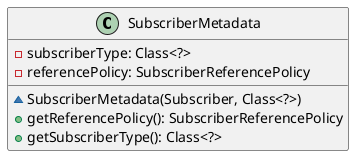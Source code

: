 @startuml

    class SubscriberMetadata {
        -subscriberType: Class<?>
        -referencePolicy: SubscriberReferencePolicy
        ~SubscriberMetadata(Subscriber, Class<?>)
        +getReferencePolicy(): SubscriberReferencePolicy
        +getSubscriberType(): Class<?>
    }

@enduml
